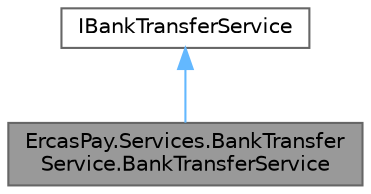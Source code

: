 digraph "ErcasPay.Services.BankTransferService.BankTransferService"
{
 // LATEX_PDF_SIZE
  bgcolor="transparent";
  edge [fontname=Helvetica,fontsize=10,labelfontname=Helvetica,labelfontsize=10];
  node [fontname=Helvetica,fontsize=10,shape=box,height=0.2,width=0.4];
  Node1 [id="Node000001",label="ErcasPay.Services.BankTransfer\lService.BankTransferService",height=0.2,width=0.4,color="gray40", fillcolor="grey60", style="filled", fontcolor="black",tooltip="Service for bank transfer payments."];
  Node2 -> Node1 [id="edge1_Node000001_Node000002",dir="back",color="steelblue1",style="solid",tooltip=" "];
  Node2 [id="Node000002",label="IBankTransferService",height=0.2,width=0.4,color="gray40", fillcolor="white", style="filled",URL="$interfaceErcasPay_1_1Services_1_1BankTransferService_1_1IBankTransferService.html",tooltip="Service interface for bank transfer payments."];
}
